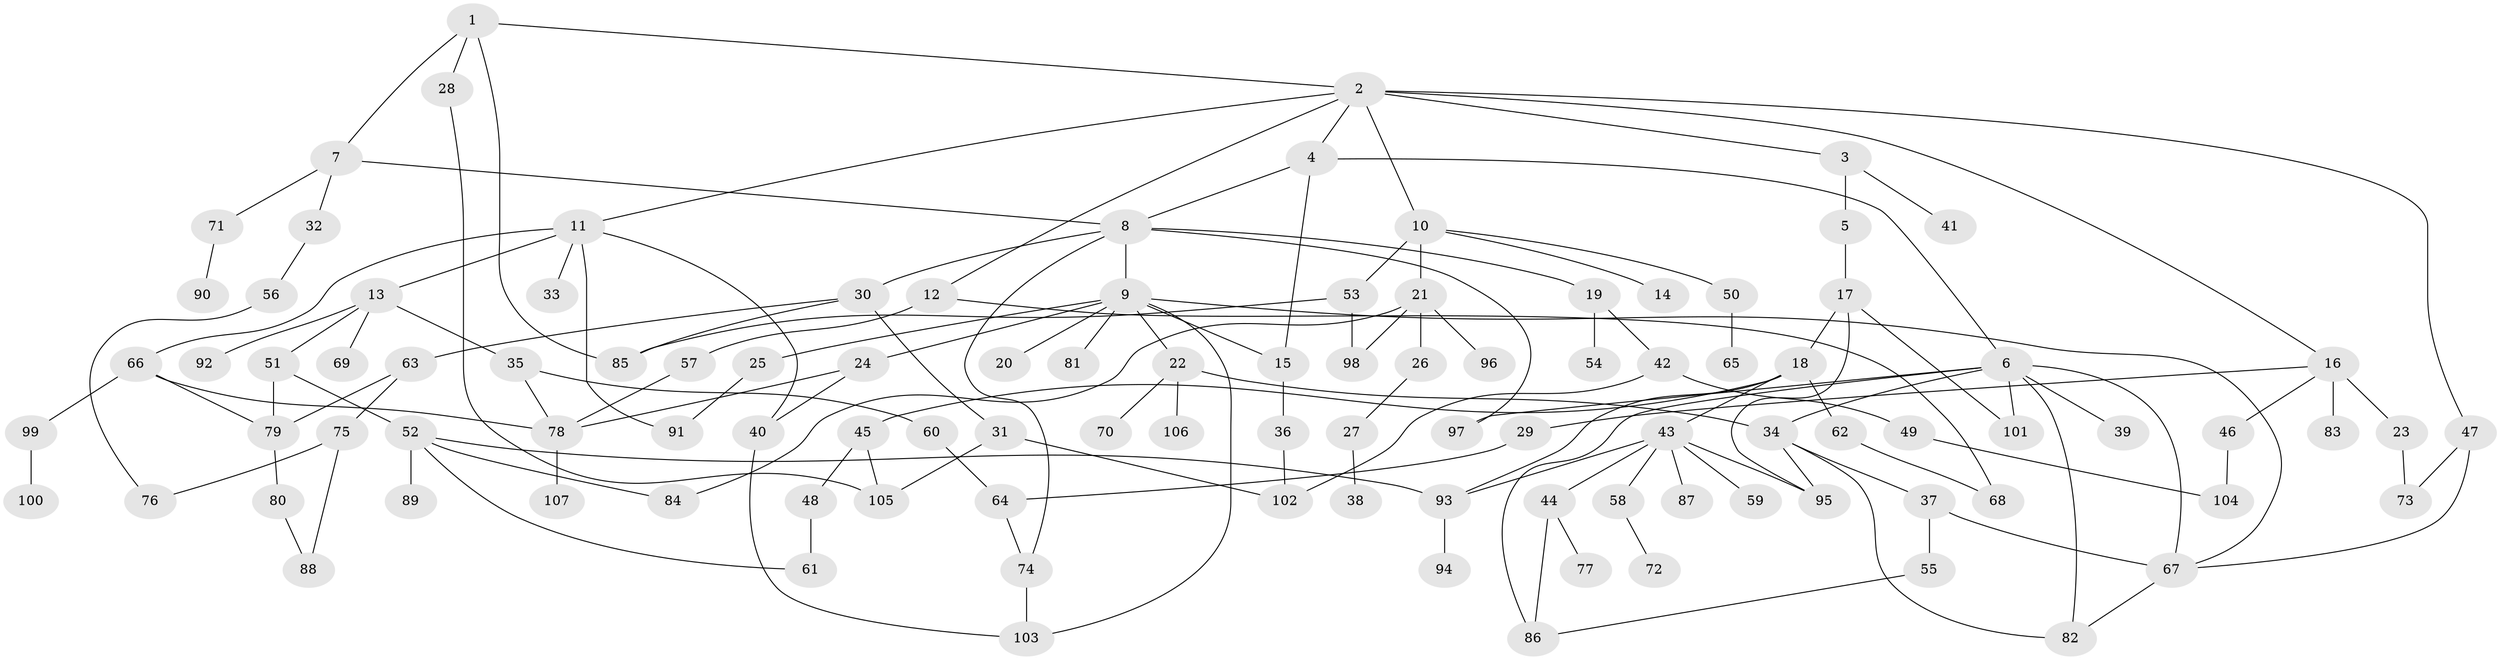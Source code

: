 // coarse degree distribution, {2: 0.3108108108108108, 1: 0.2972972972972973, 4: 0.08108108108108109, 11: 0.013513513513513514, 5: 0.06756756756756757, 3: 0.16216216216216217, 6: 0.04054054054054054, 8: 0.013513513513513514, 12: 0.013513513513513514}
// Generated by graph-tools (version 1.1) at 2025/45/03/04/25 21:45:25]
// undirected, 107 vertices, 147 edges
graph export_dot {
graph [start="1"]
  node [color=gray90,style=filled];
  1;
  2;
  3;
  4;
  5;
  6;
  7;
  8;
  9;
  10;
  11;
  12;
  13;
  14;
  15;
  16;
  17;
  18;
  19;
  20;
  21;
  22;
  23;
  24;
  25;
  26;
  27;
  28;
  29;
  30;
  31;
  32;
  33;
  34;
  35;
  36;
  37;
  38;
  39;
  40;
  41;
  42;
  43;
  44;
  45;
  46;
  47;
  48;
  49;
  50;
  51;
  52;
  53;
  54;
  55;
  56;
  57;
  58;
  59;
  60;
  61;
  62;
  63;
  64;
  65;
  66;
  67;
  68;
  69;
  70;
  71;
  72;
  73;
  74;
  75;
  76;
  77;
  78;
  79;
  80;
  81;
  82;
  83;
  84;
  85;
  86;
  87;
  88;
  89;
  90;
  91;
  92;
  93;
  94;
  95;
  96;
  97;
  98;
  99;
  100;
  101;
  102;
  103;
  104;
  105;
  106;
  107;
  1 -- 2;
  1 -- 7;
  1 -- 28;
  1 -- 85;
  2 -- 3;
  2 -- 4;
  2 -- 10;
  2 -- 11;
  2 -- 12;
  2 -- 16;
  2 -- 47;
  3 -- 5;
  3 -- 41;
  4 -- 6;
  4 -- 15;
  4 -- 8;
  5 -- 17;
  6 -- 39;
  6 -- 82;
  6 -- 97;
  6 -- 34;
  6 -- 101;
  6 -- 86;
  6 -- 67;
  7 -- 8;
  7 -- 32;
  7 -- 71;
  8 -- 9;
  8 -- 19;
  8 -- 30;
  8 -- 74;
  8 -- 97;
  9 -- 20;
  9 -- 22;
  9 -- 24;
  9 -- 25;
  9 -- 81;
  9 -- 67;
  9 -- 103;
  9 -- 15;
  10 -- 14;
  10 -- 21;
  10 -- 50;
  10 -- 53;
  11 -- 13;
  11 -- 33;
  11 -- 66;
  11 -- 91;
  11 -- 40;
  12 -- 57;
  12 -- 68;
  13 -- 35;
  13 -- 51;
  13 -- 69;
  13 -- 92;
  15 -- 36;
  16 -- 23;
  16 -- 29;
  16 -- 46;
  16 -- 83;
  17 -- 18;
  17 -- 101;
  17 -- 95;
  18 -- 43;
  18 -- 45;
  18 -- 62;
  18 -- 93;
  19 -- 42;
  19 -- 54;
  21 -- 26;
  21 -- 96;
  21 -- 98;
  21 -- 84;
  22 -- 34;
  22 -- 70;
  22 -- 106;
  23 -- 73;
  24 -- 40;
  24 -- 78;
  25 -- 91;
  26 -- 27;
  27 -- 38;
  28 -- 105;
  29 -- 64;
  30 -- 31;
  30 -- 63;
  30 -- 85;
  31 -- 105;
  31 -- 102;
  32 -- 56;
  34 -- 37;
  34 -- 95;
  34 -- 82;
  35 -- 60;
  35 -- 78;
  36 -- 102;
  37 -- 55;
  37 -- 67;
  40 -- 103;
  42 -- 49;
  42 -- 102;
  43 -- 44;
  43 -- 58;
  43 -- 59;
  43 -- 87;
  43 -- 93;
  43 -- 95;
  44 -- 77;
  44 -- 86;
  45 -- 48;
  45 -- 105;
  46 -- 104;
  47 -- 73;
  47 -- 67;
  48 -- 61;
  49 -- 104;
  50 -- 65;
  51 -- 52;
  51 -- 79;
  52 -- 84;
  52 -- 89;
  52 -- 61;
  52 -- 93;
  53 -- 98;
  53 -- 85;
  55 -- 86;
  56 -- 76;
  57 -- 78;
  58 -- 72;
  60 -- 64;
  62 -- 68;
  63 -- 75;
  63 -- 79;
  64 -- 74;
  66 -- 79;
  66 -- 99;
  66 -- 78;
  67 -- 82;
  71 -- 90;
  74 -- 103;
  75 -- 76;
  75 -- 88;
  78 -- 107;
  79 -- 80;
  80 -- 88;
  93 -- 94;
  99 -- 100;
}
